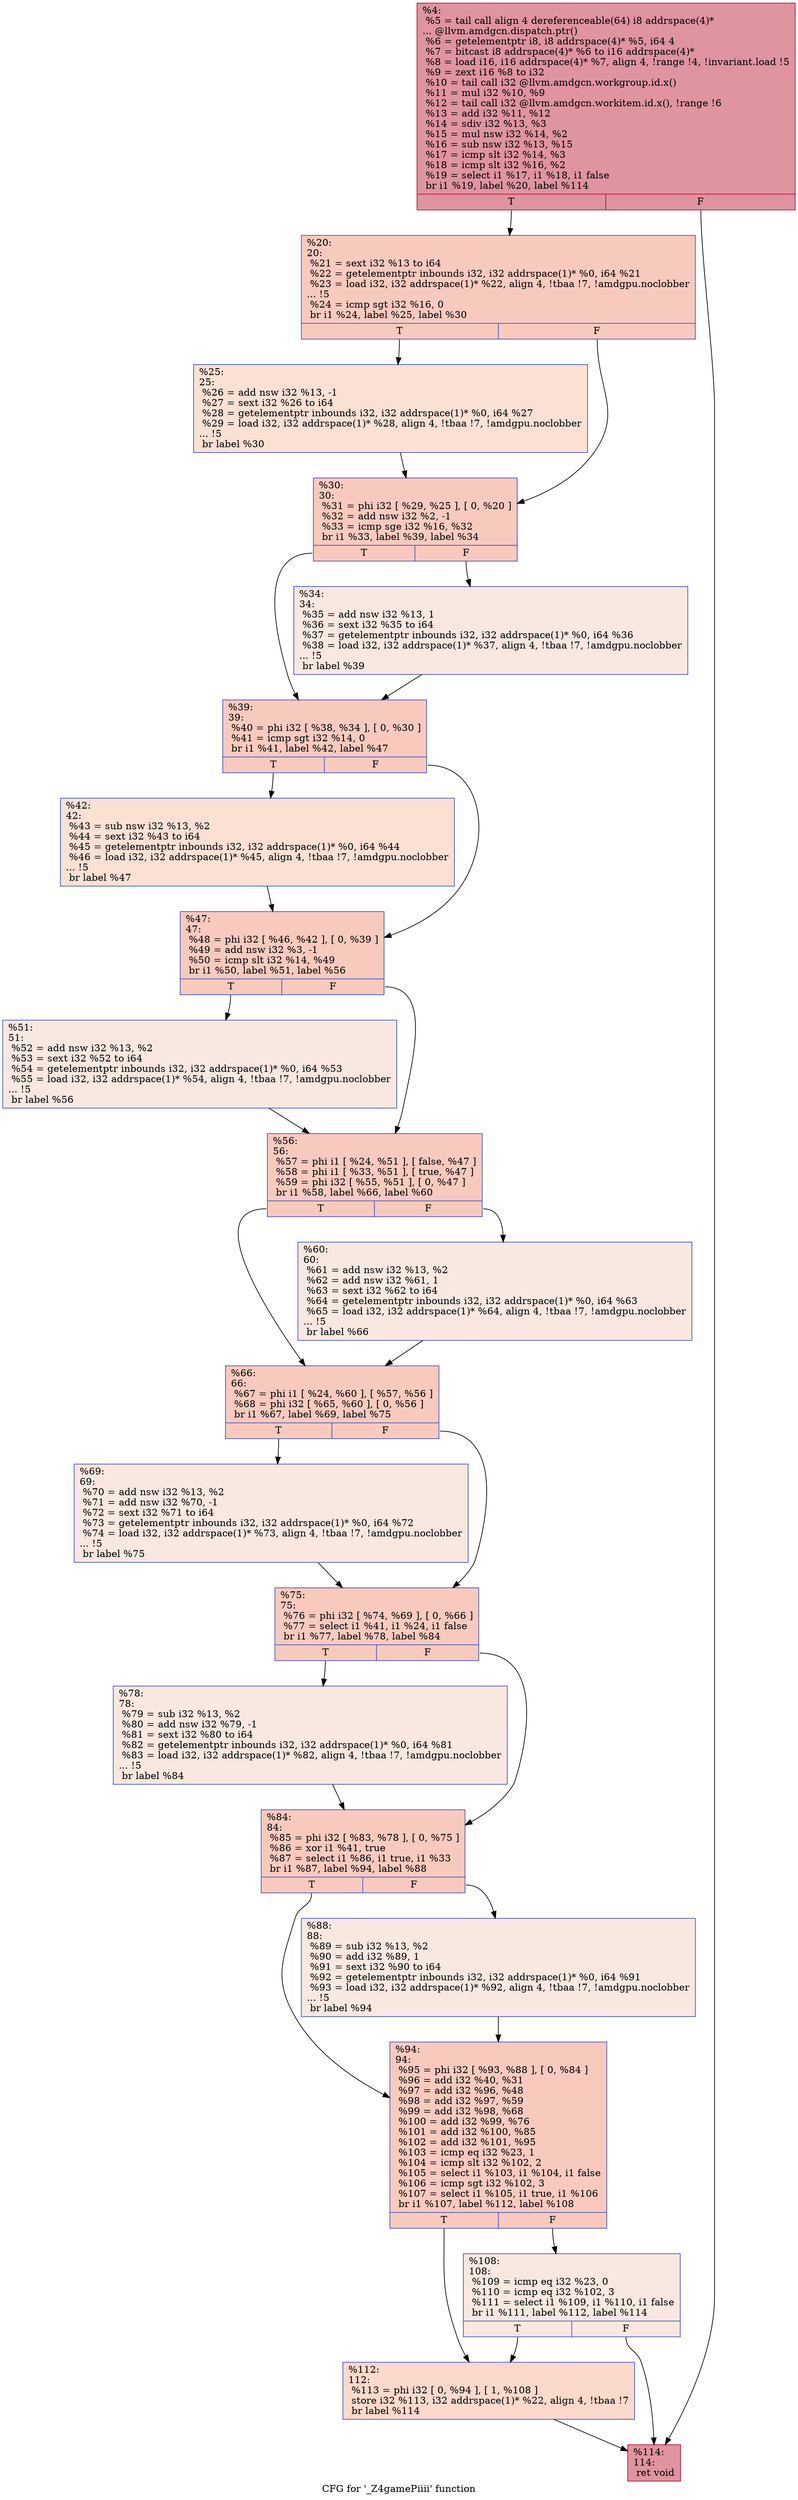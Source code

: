 digraph "CFG for '_Z4gamePiiii' function" {
	label="CFG for '_Z4gamePiiii' function";

	Node0x4fb81a0 [shape=record,color="#b70d28ff", style=filled, fillcolor="#b70d2870",label="{%4:\l  %5 = tail call align 4 dereferenceable(64) i8 addrspace(4)*\l... @llvm.amdgcn.dispatch.ptr()\l  %6 = getelementptr i8, i8 addrspace(4)* %5, i64 4\l  %7 = bitcast i8 addrspace(4)* %6 to i16 addrspace(4)*\l  %8 = load i16, i16 addrspace(4)* %7, align 4, !range !4, !invariant.load !5\l  %9 = zext i16 %8 to i32\l  %10 = tail call i32 @llvm.amdgcn.workgroup.id.x()\l  %11 = mul i32 %10, %9\l  %12 = tail call i32 @llvm.amdgcn.workitem.id.x(), !range !6\l  %13 = add i32 %11, %12\l  %14 = sdiv i32 %13, %3\l  %15 = mul nsw i32 %14, %2\l  %16 = sub nsw i32 %13, %15\l  %17 = icmp slt i32 %14, %3\l  %18 = icmp slt i32 %16, %2\l  %19 = select i1 %17, i1 %18, i1 false\l  br i1 %19, label %20, label %114\l|{<s0>T|<s1>F}}"];
	Node0x4fb81a0:s0 -> Node0x4fba420;
	Node0x4fb81a0:s1 -> Node0x4fba4b0;
	Node0x4fba420 [shape=record,color="#3d50c3ff", style=filled, fillcolor="#ef886b70",label="{%20:\l20:                                               \l  %21 = sext i32 %13 to i64\l  %22 = getelementptr inbounds i32, i32 addrspace(1)* %0, i64 %21\l  %23 = load i32, i32 addrspace(1)* %22, align 4, !tbaa !7, !amdgpu.noclobber\l... !5\l  %24 = icmp sgt i32 %16, 0\l  br i1 %24, label %25, label %30\l|{<s0>T|<s1>F}}"];
	Node0x4fba420:s0 -> Node0x4fbafc0;
	Node0x4fba420:s1 -> Node0x4fbb050;
	Node0x4fbafc0 [shape=record,color="#3d50c3ff", style=filled, fillcolor="#f7b99e70",label="{%25:\l25:                                               \l  %26 = add nsw i32 %13, -1\l  %27 = sext i32 %26 to i64\l  %28 = getelementptr inbounds i32, i32 addrspace(1)* %0, i64 %27\l  %29 = load i32, i32 addrspace(1)* %28, align 4, !tbaa !7, !amdgpu.noclobber\l... !5\l  br label %30\l}"];
	Node0x4fbafc0 -> Node0x4fbb050;
	Node0x4fbb050 [shape=record,color="#3d50c3ff", style=filled, fillcolor="#ef886b70",label="{%30:\l30:                                               \l  %31 = phi i32 [ %29, %25 ], [ 0, %20 ]\l  %32 = add nsw i32 %2, -1\l  %33 = icmp sge i32 %16, %32\l  br i1 %33, label %39, label %34\l|{<s0>T|<s1>F}}"];
	Node0x4fbb050:s0 -> Node0x4fba260;
	Node0x4fbb050:s1 -> Node0x4fbbda0;
	Node0x4fbbda0 [shape=record,color="#3d50c3ff", style=filled, fillcolor="#f1ccb870",label="{%34:\l34:                                               \l  %35 = add nsw i32 %13, 1\l  %36 = sext i32 %35 to i64\l  %37 = getelementptr inbounds i32, i32 addrspace(1)* %0, i64 %36\l  %38 = load i32, i32 addrspace(1)* %37, align 4, !tbaa !7, !amdgpu.noclobber\l... !5\l  br label %39\l}"];
	Node0x4fbbda0 -> Node0x4fba260;
	Node0x4fba260 [shape=record,color="#3d50c3ff", style=filled, fillcolor="#ef886b70",label="{%39:\l39:                                               \l  %40 = phi i32 [ %38, %34 ], [ 0, %30 ]\l  %41 = icmp sgt i32 %14, 0\l  br i1 %41, label %42, label %47\l|{<s0>T|<s1>F}}"];
	Node0x4fba260:s0 -> Node0x4fbc2d0;
	Node0x4fba260:s1 -> Node0x4fbc320;
	Node0x4fbc2d0 [shape=record,color="#3d50c3ff", style=filled, fillcolor="#f7b99e70",label="{%42:\l42:                                               \l  %43 = sub nsw i32 %13, %2\l  %44 = sext i32 %43 to i64\l  %45 = getelementptr inbounds i32, i32 addrspace(1)* %0, i64 %44\l  %46 = load i32, i32 addrspace(1)* %45, align 4, !tbaa !7, !amdgpu.noclobber\l... !5\l  br label %47\l}"];
	Node0x4fbc2d0 -> Node0x4fbc320;
	Node0x4fbc320 [shape=record,color="#3d50c3ff", style=filled, fillcolor="#ef886b70",label="{%47:\l47:                                               \l  %48 = phi i32 [ %46, %42 ], [ 0, %39 ]\l  %49 = add nsw i32 %3, -1\l  %50 = icmp slt i32 %14, %49\l  br i1 %50, label %51, label %56\l|{<s0>T|<s1>F}}"];
	Node0x4fbc320:s0 -> Node0x4fbc8b0;
	Node0x4fbc320:s1 -> Node0x4fbc900;
	Node0x4fbc8b0 [shape=record,color="#3d50c3ff", style=filled, fillcolor="#f1ccb870",label="{%51:\l51:                                               \l  %52 = add nsw i32 %13, %2\l  %53 = sext i32 %52 to i64\l  %54 = getelementptr inbounds i32, i32 addrspace(1)* %0, i64 %53\l  %55 = load i32, i32 addrspace(1)* %54, align 4, !tbaa !7, !amdgpu.noclobber\l... !5\l  br label %56\l}"];
	Node0x4fbc8b0 -> Node0x4fbc900;
	Node0x4fbc900 [shape=record,color="#3d50c3ff", style=filled, fillcolor="#ef886b70",label="{%56:\l56:                                               \l  %57 = phi i1 [ %24, %51 ], [ false, %47 ]\l  %58 = phi i1 [ %33, %51 ], [ true, %47 ]\l  %59 = phi i32 [ %55, %51 ], [ 0, %47 ]\l  br i1 %58, label %66, label %60\l|{<s0>T|<s1>F}}"];
	Node0x4fbc900:s0 -> Node0x4fbced0;
	Node0x4fbc900:s1 -> Node0x4fbcf20;
	Node0x4fbcf20 [shape=record,color="#3d50c3ff", style=filled, fillcolor="#f1ccb870",label="{%60:\l60:                                               \l  %61 = add nsw i32 %13, %2\l  %62 = add nsw i32 %61, 1\l  %63 = sext i32 %62 to i64\l  %64 = getelementptr inbounds i32, i32 addrspace(1)* %0, i64 %63\l  %65 = load i32, i32 addrspace(1)* %64, align 4, !tbaa !7, !amdgpu.noclobber\l... !5\l  br label %66\l}"];
	Node0x4fbcf20 -> Node0x4fbced0;
	Node0x4fbced0 [shape=record,color="#3d50c3ff", style=filled, fillcolor="#ef886b70",label="{%66:\l66:                                               \l  %67 = phi i1 [ %24, %60 ], [ %57, %56 ]\l  %68 = phi i32 [ %65, %60 ], [ 0, %56 ]\l  br i1 %67, label %69, label %75\l|{<s0>T|<s1>F}}"];
	Node0x4fbced0:s0 -> Node0x4fbd700;
	Node0x4fbced0:s1 -> Node0x4fbd750;
	Node0x4fbd700 [shape=record,color="#3d50c3ff", style=filled, fillcolor="#f1ccb870",label="{%69:\l69:                                               \l  %70 = add nsw i32 %13, %2\l  %71 = add nsw i32 %70, -1\l  %72 = sext i32 %71 to i64\l  %73 = getelementptr inbounds i32, i32 addrspace(1)* %0, i64 %72\l  %74 = load i32, i32 addrspace(1)* %73, align 4, !tbaa !7, !amdgpu.noclobber\l... !5\l  br label %75\l}"];
	Node0x4fbd700 -> Node0x4fbd750;
	Node0x4fbd750 [shape=record,color="#3d50c3ff", style=filled, fillcolor="#ef886b70",label="{%75:\l75:                                               \l  %76 = phi i32 [ %74, %69 ], [ 0, %66 ]\l  %77 = select i1 %41, i1 %24, i1 false\l  br i1 %77, label %78, label %84\l|{<s0>T|<s1>F}}"];
	Node0x4fbd750:s0 -> Node0x4fbdd00;
	Node0x4fbd750:s1 -> Node0x4fbdd50;
	Node0x4fbdd00 [shape=record,color="#3d50c3ff", style=filled, fillcolor="#f1ccb870",label="{%78:\l78:                                               \l  %79 = sub i32 %13, %2\l  %80 = add nsw i32 %79, -1\l  %81 = sext i32 %80 to i64\l  %82 = getelementptr inbounds i32, i32 addrspace(1)* %0, i64 %81\l  %83 = load i32, i32 addrspace(1)* %82, align 4, !tbaa !7, !amdgpu.noclobber\l... !5\l  br label %84\l}"];
	Node0x4fbdd00 -> Node0x4fbdd50;
	Node0x4fbdd50 [shape=record,color="#3d50c3ff", style=filled, fillcolor="#ef886b70",label="{%84:\l84:                                               \l  %85 = phi i32 [ %83, %78 ], [ 0, %75 ]\l  %86 = xor i1 %41, true\l  %87 = select i1 %86, i1 true, i1 %33\l  br i1 %87, label %94, label %88\l|{<s0>T|<s1>F}}"];
	Node0x4fbdd50:s0 -> Node0x4fbe390;
	Node0x4fbdd50:s1 -> Node0x4fbe3e0;
	Node0x4fbe3e0 [shape=record,color="#3d50c3ff", style=filled, fillcolor="#f1ccb870",label="{%88:\l88:                                               \l  %89 = sub i32 %13, %2\l  %90 = add i32 %89, 1\l  %91 = sext i32 %90 to i64\l  %92 = getelementptr inbounds i32, i32 addrspace(1)* %0, i64 %91\l  %93 = load i32, i32 addrspace(1)* %92, align 4, !tbaa !7, !amdgpu.noclobber\l... !5\l  br label %94\l}"];
	Node0x4fbe3e0 -> Node0x4fbe390;
	Node0x4fbe390 [shape=record,color="#3d50c3ff", style=filled, fillcolor="#ef886b70",label="{%94:\l94:                                               \l  %95 = phi i32 [ %93, %88 ], [ 0, %84 ]\l  %96 = add i32 %40, %31\l  %97 = add i32 %96, %48\l  %98 = add i32 %97, %59\l  %99 = add i32 %98, %68\l  %100 = add i32 %99, %76\l  %101 = add i32 %100, %85\l  %102 = add i32 %101, %95\l  %103 = icmp eq i32 %23, 1\l  %104 = icmp slt i32 %102, 2\l  %105 = select i1 %103, i1 %104, i1 false\l  %106 = icmp sgt i32 %102, 3\l  %107 = select i1 %105, i1 true, i1 %106\l  br i1 %107, label %112, label %108\l|{<s0>T|<s1>F}}"];
	Node0x4fbe390:s0 -> Node0x4fbf010;
	Node0x4fbe390:s1 -> Node0x4fbf060;
	Node0x4fbf060 [shape=record,color="#3d50c3ff", style=filled, fillcolor="#f1ccb870",label="{%108:\l108:                                              \l  %109 = icmp eq i32 %23, 0\l  %110 = icmp eq i32 %102, 3\l  %111 = select i1 %109, i1 %110, i1 false\l  br i1 %111, label %112, label %114\l|{<s0>T|<s1>F}}"];
	Node0x4fbf060:s0 -> Node0x4fbf010;
	Node0x4fbf060:s1 -> Node0x4fba4b0;
	Node0x4fbf010 [shape=record,color="#3d50c3ff", style=filled, fillcolor="#f7a88970",label="{%112:\l112:                                              \l  %113 = phi i32 [ 0, %94 ], [ 1, %108 ]\l  store i32 %113, i32 addrspace(1)* %22, align 4, !tbaa !7\l  br label %114\l}"];
	Node0x4fbf010 -> Node0x4fba4b0;
	Node0x4fba4b0 [shape=record,color="#b70d28ff", style=filled, fillcolor="#b70d2870",label="{%114:\l114:                                              \l  ret void\l}"];
}
